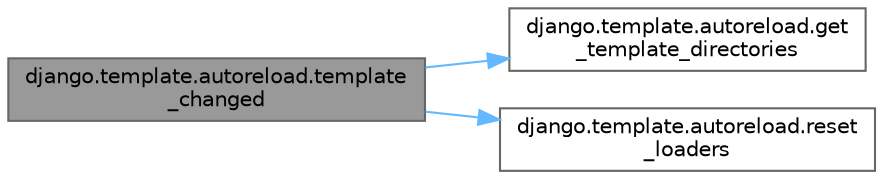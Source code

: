 digraph "django.template.autoreload.template_changed"
{
 // LATEX_PDF_SIZE
  bgcolor="transparent";
  edge [fontname=Helvetica,fontsize=10,labelfontname=Helvetica,labelfontsize=10];
  node [fontname=Helvetica,fontsize=10,shape=box,height=0.2,width=0.4];
  rankdir="LR";
  Node1 [id="Node000001",label="django.template.autoreload.template\l_changed",height=0.2,width=0.4,color="gray40", fillcolor="grey60", style="filled", fontcolor="black",tooltip=" "];
  Node1 -> Node2 [id="edge1_Node000001_Node000002",color="steelblue1",style="solid",tooltip=" "];
  Node2 [id="Node000002",label="django.template.autoreload.get\l_template_directories",height=0.2,width=0.4,color="grey40", fillcolor="white", style="filled",URL="$namespacedjango_1_1template_1_1autoreload.html#a0897255b1a19dc837021d4b7583f9033",tooltip=" "];
  Node1 -> Node3 [id="edge2_Node000001_Node000003",color="steelblue1",style="solid",tooltip=" "];
  Node3 [id="Node000003",label="django.template.autoreload.reset\l_loaders",height=0.2,width=0.4,color="grey40", fillcolor="white", style="filled",URL="$namespacedjango_1_1template_1_1autoreload.html#ad49b198293bfd3c4fdc8420d38a35a38",tooltip=" "];
}
